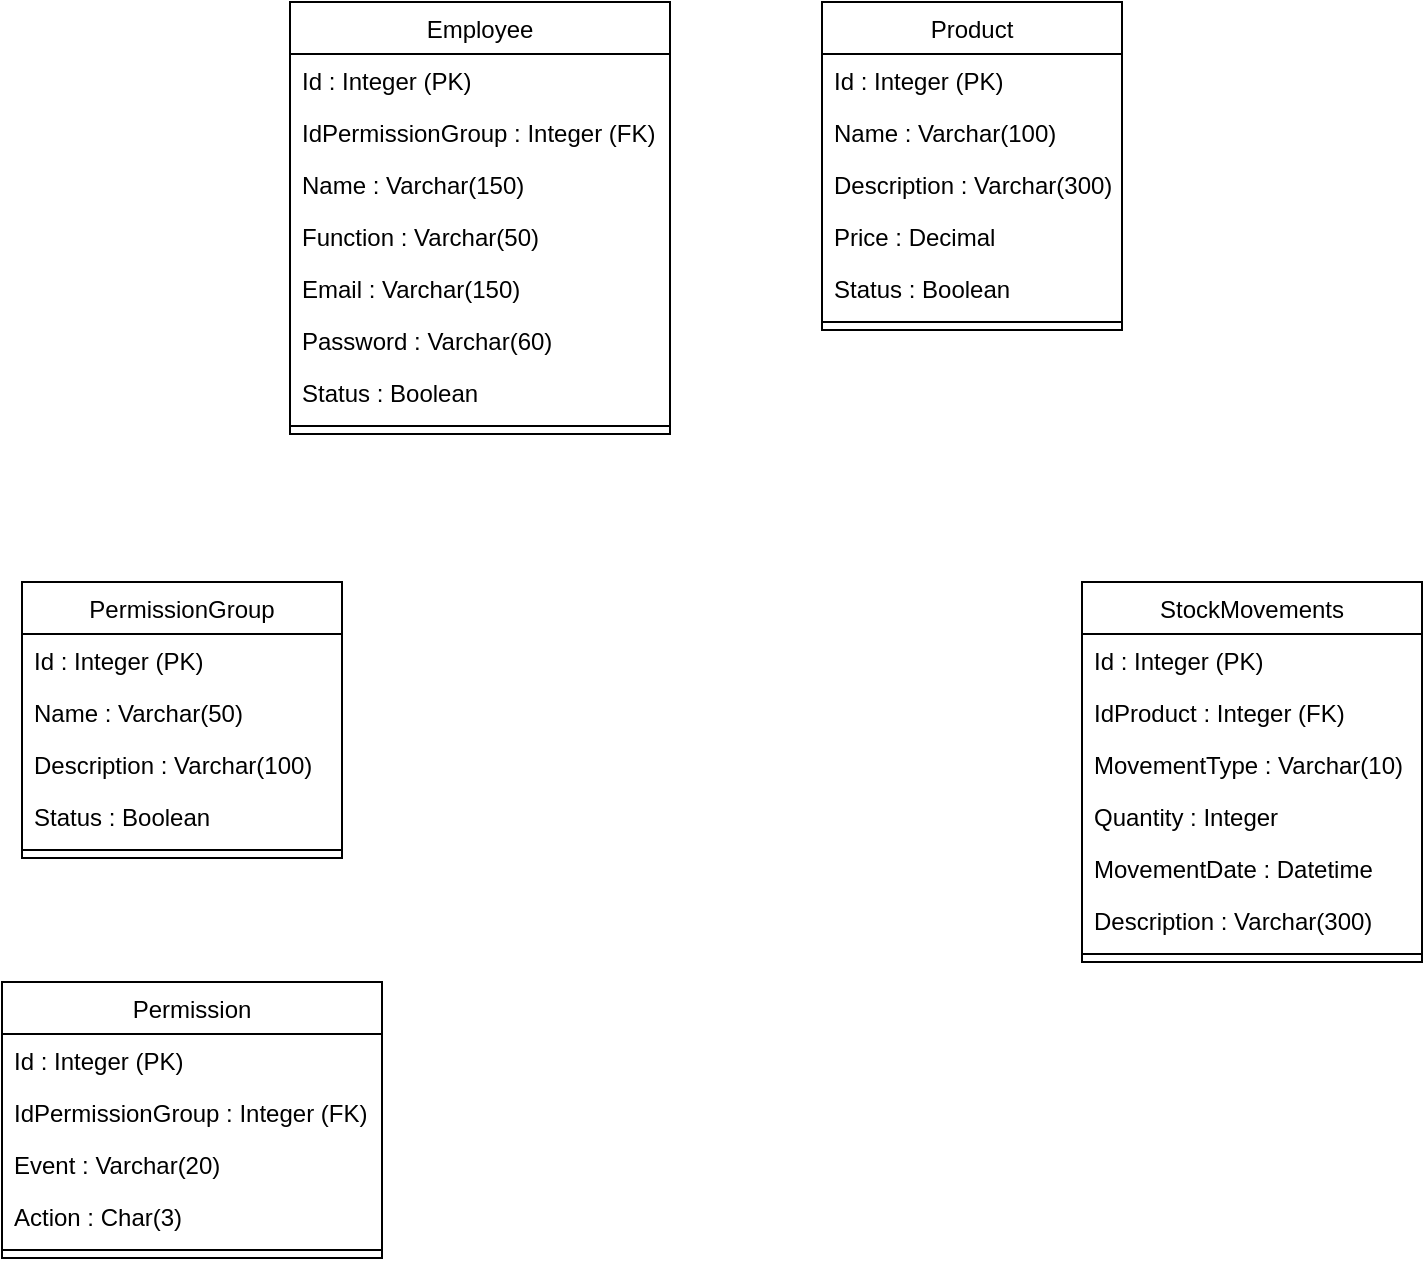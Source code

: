 <mxfile version="24.8.6">
  <diagram id="C5RBs43oDa-KdzZeNtuy" name="Page-1">
    <mxGraphModel dx="472" dy="819" grid="1" gridSize="10" guides="1" tooltips="1" connect="1" arrows="1" fold="1" page="1" pageScale="1" pageWidth="827" pageHeight="1169" math="0" shadow="0">
      <root>
        <mxCell id="WIyWlLk6GJQsqaUBKTNV-0" />
        <mxCell id="WIyWlLk6GJQsqaUBKTNV-1" parent="WIyWlLk6GJQsqaUBKTNV-0" />
        <mxCell id="zkfFHV4jXpPFQw0GAbJ--6" value="Product&#xa;" style="swimlane;fontStyle=0;align=center;verticalAlign=top;childLayout=stackLayout;horizontal=1;startSize=26;horizontalStack=0;resizeParent=1;resizeLast=0;collapsible=1;marginBottom=0;rounded=0;shadow=0;strokeWidth=1;" parent="WIyWlLk6GJQsqaUBKTNV-1" vertex="1">
          <mxGeometry x="490" y="80" width="150" height="164" as="geometry">
            <mxRectangle x="130" y="380" width="160" height="26" as="alternateBounds" />
          </mxGeometry>
        </mxCell>
        <mxCell id="0N2yQzIOQzk8AQ3bqTrB-21" value="Id : Integer (PK)" style="text;align=left;verticalAlign=top;spacingLeft=4;spacingRight=4;overflow=hidden;rotatable=0;points=[[0,0.5],[1,0.5]];portConstraint=eastwest;" vertex="1" parent="zkfFHV4jXpPFQw0GAbJ--6">
          <mxGeometry y="26" width="150" height="26" as="geometry" />
        </mxCell>
        <mxCell id="zkfFHV4jXpPFQw0GAbJ--7" value="Name : Varchar(100) " style="text;align=left;verticalAlign=top;spacingLeft=4;spacingRight=4;overflow=hidden;rotatable=0;points=[[0,0.5],[1,0.5]];portConstraint=eastwest;" parent="zkfFHV4jXpPFQw0GAbJ--6" vertex="1">
          <mxGeometry y="52" width="150" height="26" as="geometry" />
        </mxCell>
        <mxCell id="zkfFHV4jXpPFQw0GAbJ--8" value="Description : Varchar(300)&#xa;" style="text;align=left;verticalAlign=top;spacingLeft=4;spacingRight=4;overflow=hidden;rotatable=0;points=[[0,0.5],[1,0.5]];portConstraint=eastwest;rounded=0;shadow=0;html=0;" parent="zkfFHV4jXpPFQw0GAbJ--6" vertex="1">
          <mxGeometry y="78" width="150" height="26" as="geometry" />
        </mxCell>
        <mxCell id="oUo9zy7NPPZEL-L0wBPW-3" value="Price : Decimal&#xa;" style="text;align=left;verticalAlign=top;spacingLeft=4;spacingRight=4;overflow=hidden;rotatable=0;points=[[0,0.5],[1,0.5]];portConstraint=eastwest;rounded=0;shadow=0;html=0;" parent="zkfFHV4jXpPFQw0GAbJ--6" vertex="1">
          <mxGeometry y="104" width="150" height="26" as="geometry" />
        </mxCell>
        <mxCell id="0N2yQzIOQzk8AQ3bqTrB-17" value="Status : Boolean&#xa;" style="text;align=left;verticalAlign=top;spacingLeft=4;spacingRight=4;overflow=hidden;rotatable=0;points=[[0,0.5],[1,0.5]];portConstraint=eastwest;rounded=0;shadow=0;html=0;" vertex="1" parent="zkfFHV4jXpPFQw0GAbJ--6">
          <mxGeometry y="130" width="150" height="26" as="geometry" />
        </mxCell>
        <mxCell id="zkfFHV4jXpPFQw0GAbJ--9" value="" style="line;html=1;strokeWidth=1;align=left;verticalAlign=middle;spacingTop=-1;spacingLeft=3;spacingRight=3;rotatable=0;labelPosition=right;points=[];portConstraint=eastwest;" parent="zkfFHV4jXpPFQw0GAbJ--6" vertex="1">
          <mxGeometry y="156" width="150" height="8" as="geometry" />
        </mxCell>
        <mxCell id="zkfFHV4jXpPFQw0GAbJ--13" value="StockMovements&#xa;&#xa;" style="swimlane;fontStyle=0;align=center;verticalAlign=top;childLayout=stackLayout;horizontal=1;startSize=26;horizontalStack=0;resizeParent=1;resizeLast=0;collapsible=1;marginBottom=0;rounded=0;shadow=0;strokeWidth=1;" parent="WIyWlLk6GJQsqaUBKTNV-1" vertex="1">
          <mxGeometry x="620" y="370" width="170" height="190" as="geometry">
            <mxRectangle x="340" y="380" width="170" height="26" as="alternateBounds" />
          </mxGeometry>
        </mxCell>
        <mxCell id="0N2yQzIOQzk8AQ3bqTrB-22" value="Id : Integer (PK)" style="text;align=left;verticalAlign=top;spacingLeft=4;spacingRight=4;overflow=hidden;rotatable=0;points=[[0,0.5],[1,0.5]];portConstraint=eastwest;" vertex="1" parent="zkfFHV4jXpPFQw0GAbJ--13">
          <mxGeometry y="26" width="170" height="26" as="geometry" />
        </mxCell>
        <mxCell id="zkfFHV4jXpPFQw0GAbJ--14" value="IdProduct : Integer (FK)" style="text;align=left;verticalAlign=top;spacingLeft=4;spacingRight=4;overflow=hidden;rotatable=0;points=[[0,0.5],[1,0.5]];portConstraint=eastwest;" parent="zkfFHV4jXpPFQw0GAbJ--13" vertex="1">
          <mxGeometry y="52" width="170" height="26" as="geometry" />
        </mxCell>
        <mxCell id="oUo9zy7NPPZEL-L0wBPW-5" value="MovementType : Varchar(10)" style="text;align=left;verticalAlign=top;spacingLeft=4;spacingRight=4;overflow=hidden;rotatable=0;points=[[0,0.5],[1,0.5]];portConstraint=eastwest;" parent="zkfFHV4jXpPFQw0GAbJ--13" vertex="1">
          <mxGeometry y="78" width="170" height="26" as="geometry" />
        </mxCell>
        <mxCell id="0N2yQzIOQzk8AQ3bqTrB-14" value="Quantity : Integer" style="text;align=left;verticalAlign=top;spacingLeft=4;spacingRight=4;overflow=hidden;rotatable=0;points=[[0,0.5],[1,0.5]];portConstraint=eastwest;" vertex="1" parent="zkfFHV4jXpPFQw0GAbJ--13">
          <mxGeometry y="104" width="170" height="26" as="geometry" />
        </mxCell>
        <mxCell id="0N2yQzIOQzk8AQ3bqTrB-15" value="MovementDate : Datetime" style="text;align=left;verticalAlign=top;spacingLeft=4;spacingRight=4;overflow=hidden;rotatable=0;points=[[0,0.5],[1,0.5]];portConstraint=eastwest;" vertex="1" parent="zkfFHV4jXpPFQw0GAbJ--13">
          <mxGeometry y="130" width="170" height="26" as="geometry" />
        </mxCell>
        <mxCell id="0N2yQzIOQzk8AQ3bqTrB-16" value="Description : Varchar(300)" style="text;align=left;verticalAlign=top;spacingLeft=4;spacingRight=4;overflow=hidden;rotatable=0;points=[[0,0.5],[1,0.5]];portConstraint=eastwest;" vertex="1" parent="zkfFHV4jXpPFQw0GAbJ--13">
          <mxGeometry y="156" width="170" height="26" as="geometry" />
        </mxCell>
        <mxCell id="zkfFHV4jXpPFQw0GAbJ--15" value="" style="line;html=1;strokeWidth=1;align=left;verticalAlign=middle;spacingTop=-1;spacingLeft=3;spacingRight=3;rotatable=0;labelPosition=right;points=[];portConstraint=eastwest;" parent="zkfFHV4jXpPFQw0GAbJ--13" vertex="1">
          <mxGeometry y="182" width="170" height="8" as="geometry" />
        </mxCell>
        <mxCell id="LT2ikEpjK1j3Zc8S1D17-1" value="Employee" style="swimlane;fontStyle=0;align=center;verticalAlign=top;childLayout=stackLayout;horizontal=1;startSize=26;horizontalStack=0;resizeParent=1;resizeLast=0;collapsible=1;marginBottom=0;rounded=0;shadow=0;strokeWidth=1;" parent="WIyWlLk6GJQsqaUBKTNV-1" vertex="1">
          <mxGeometry x="224" y="80" width="190" height="216" as="geometry">
            <mxRectangle x="340" y="380" width="170" height="26" as="alternateBounds" />
          </mxGeometry>
        </mxCell>
        <mxCell id="0N2yQzIOQzk8AQ3bqTrB-20" value="Id : Integer (PK)" style="text;align=left;verticalAlign=top;spacingLeft=4;spacingRight=4;overflow=hidden;rotatable=0;points=[[0,0.5],[1,0.5]];portConstraint=eastwest;" vertex="1" parent="LT2ikEpjK1j3Zc8S1D17-1">
          <mxGeometry y="26" width="190" height="26" as="geometry" />
        </mxCell>
        <mxCell id="LT2ikEpjK1j3Zc8S1D17-9" value="IdPermissionGroup : Integer (FK)&#xa;" style="text;align=left;verticalAlign=top;spacingLeft=4;spacingRight=4;overflow=hidden;rotatable=0;points=[[0,0.5],[1,0.5]];portConstraint=eastwest;" parent="LT2ikEpjK1j3Zc8S1D17-1" vertex="1">
          <mxGeometry y="52" width="190" height="26" as="geometry" />
        </mxCell>
        <mxCell id="LT2ikEpjK1j3Zc8S1D17-2" value="Name : Varchar(150)" style="text;align=left;verticalAlign=top;spacingLeft=4;spacingRight=4;overflow=hidden;rotatable=0;points=[[0,0.5],[1,0.5]];portConstraint=eastwest;" parent="LT2ikEpjK1j3Zc8S1D17-1" vertex="1">
          <mxGeometry y="78" width="190" height="26" as="geometry" />
        </mxCell>
        <mxCell id="LT2ikEpjK1j3Zc8S1D17-3" value="Function : Varchar(50)" style="text;align=left;verticalAlign=top;spacingLeft=4;spacingRight=4;overflow=hidden;rotatable=0;points=[[0,0.5],[1,0.5]];portConstraint=eastwest;" parent="LT2ikEpjK1j3Zc8S1D17-1" vertex="1">
          <mxGeometry y="104" width="190" height="26" as="geometry" />
        </mxCell>
        <mxCell id="0N2yQzIOQzk8AQ3bqTrB-12" value="Email : Varchar(150)" style="text;align=left;verticalAlign=top;spacingLeft=4;spacingRight=4;overflow=hidden;rotatable=0;points=[[0,0.5],[1,0.5]];portConstraint=eastwest;" vertex="1" parent="LT2ikEpjK1j3Zc8S1D17-1">
          <mxGeometry y="130" width="190" height="26" as="geometry" />
        </mxCell>
        <mxCell id="0N2yQzIOQzk8AQ3bqTrB-13" value="Password : Varchar(60)" style="text;align=left;verticalAlign=top;spacingLeft=4;spacingRight=4;overflow=hidden;rotatable=0;points=[[0,0.5],[1,0.5]];portConstraint=eastwest;" vertex="1" parent="LT2ikEpjK1j3Zc8S1D17-1">
          <mxGeometry y="156" width="190" height="26" as="geometry" />
        </mxCell>
        <mxCell id="0N2yQzIOQzk8AQ3bqTrB-23" value="Status : Boolean" style="text;align=left;verticalAlign=top;spacingLeft=4;spacingRight=4;overflow=hidden;rotatable=0;points=[[0,0.5],[1,0.5]];portConstraint=eastwest;" vertex="1" parent="LT2ikEpjK1j3Zc8S1D17-1">
          <mxGeometry y="182" width="190" height="26" as="geometry" />
        </mxCell>
        <mxCell id="LT2ikEpjK1j3Zc8S1D17-4" value="" style="line;html=1;strokeWidth=1;align=left;verticalAlign=middle;spacingTop=-1;spacingLeft=3;spacingRight=3;rotatable=0;labelPosition=right;points=[];portConstraint=eastwest;" parent="LT2ikEpjK1j3Zc8S1D17-1" vertex="1">
          <mxGeometry y="208" width="190" height="8" as="geometry" />
        </mxCell>
        <mxCell id="LT2ikEpjK1j3Zc8S1D17-5" value="PermissionGroup" style="swimlane;fontStyle=0;align=center;verticalAlign=top;childLayout=stackLayout;horizontal=1;startSize=26;horizontalStack=0;resizeParent=1;resizeLast=0;collapsible=1;marginBottom=0;rounded=0;shadow=0;strokeWidth=1;" parent="WIyWlLk6GJQsqaUBKTNV-1" vertex="1">
          <mxGeometry x="90" y="370" width="160" height="138" as="geometry">
            <mxRectangle x="340" y="380" width="170" height="26" as="alternateBounds" />
          </mxGeometry>
        </mxCell>
        <mxCell id="0N2yQzIOQzk8AQ3bqTrB-18" value="Id : Integer (PK)" style="text;align=left;verticalAlign=top;spacingLeft=4;spacingRight=4;overflow=hidden;rotatable=0;points=[[0,0.5],[1,0.5]];portConstraint=eastwest;" vertex="1" parent="LT2ikEpjK1j3Zc8S1D17-5">
          <mxGeometry y="26" width="160" height="26" as="geometry" />
        </mxCell>
        <mxCell id="LT2ikEpjK1j3Zc8S1D17-6" value="Name : Varchar(50)" style="text;align=left;verticalAlign=top;spacingLeft=4;spacingRight=4;overflow=hidden;rotatable=0;points=[[0,0.5],[1,0.5]];portConstraint=eastwest;" parent="LT2ikEpjK1j3Zc8S1D17-5" vertex="1">
          <mxGeometry y="52" width="160" height="26" as="geometry" />
        </mxCell>
        <mxCell id="LT2ikEpjK1j3Zc8S1D17-7" value="Description : Varchar(100)" style="text;align=left;verticalAlign=top;spacingLeft=4;spacingRight=4;overflow=hidden;rotatable=0;points=[[0,0.5],[1,0.5]];portConstraint=eastwest;" parent="LT2ikEpjK1j3Zc8S1D17-5" vertex="1">
          <mxGeometry y="78" width="160" height="26" as="geometry" />
        </mxCell>
        <mxCell id="0N2yQzIOQzk8AQ3bqTrB-24" value="Status : Boolean" style="text;align=left;verticalAlign=top;spacingLeft=4;spacingRight=4;overflow=hidden;rotatable=0;points=[[0,0.5],[1,0.5]];portConstraint=eastwest;" vertex="1" parent="LT2ikEpjK1j3Zc8S1D17-5">
          <mxGeometry y="104" width="160" height="26" as="geometry" />
        </mxCell>
        <mxCell id="LT2ikEpjK1j3Zc8S1D17-8" value="" style="line;html=1;strokeWidth=1;align=left;verticalAlign=middle;spacingTop=-1;spacingLeft=3;spacingRight=3;rotatable=0;labelPosition=right;points=[];portConstraint=eastwest;" parent="LT2ikEpjK1j3Zc8S1D17-5" vertex="1">
          <mxGeometry y="130" width="160" height="8" as="geometry" />
        </mxCell>
        <mxCell id="0N2yQzIOQzk8AQ3bqTrB-0" value="Permission" style="swimlane;fontStyle=0;align=center;verticalAlign=top;childLayout=stackLayout;horizontal=1;startSize=26;horizontalStack=0;resizeParent=1;resizeLast=0;collapsible=1;marginBottom=0;rounded=0;shadow=0;strokeWidth=1;" vertex="1" parent="WIyWlLk6GJQsqaUBKTNV-1">
          <mxGeometry x="80" y="570" width="190" height="138" as="geometry">
            <mxRectangle x="340" y="380" width="170" height="26" as="alternateBounds" />
          </mxGeometry>
        </mxCell>
        <mxCell id="0N2yQzIOQzk8AQ3bqTrB-19" value="Id : Integer (PK)" style="text;align=left;verticalAlign=top;spacingLeft=4;spacingRight=4;overflow=hidden;rotatable=0;points=[[0,0.5],[1,0.5]];portConstraint=eastwest;" vertex="1" parent="0N2yQzIOQzk8AQ3bqTrB-0">
          <mxGeometry y="26" width="190" height="26" as="geometry" />
        </mxCell>
        <mxCell id="0N2yQzIOQzk8AQ3bqTrB-1" value="IdPermissionGroup : Integer (FK)" style="text;align=left;verticalAlign=top;spacingLeft=4;spacingRight=4;overflow=hidden;rotatable=0;points=[[0,0.5],[1,0.5]];portConstraint=eastwest;" vertex="1" parent="0N2yQzIOQzk8AQ3bqTrB-0">
          <mxGeometry y="52" width="190" height="26" as="geometry" />
        </mxCell>
        <mxCell id="0N2yQzIOQzk8AQ3bqTrB-2" value="Event : Varchar(20)" style="text;align=left;verticalAlign=top;spacingLeft=4;spacingRight=4;overflow=hidden;rotatable=0;points=[[0,0.5],[1,0.5]];portConstraint=eastwest;" vertex="1" parent="0N2yQzIOQzk8AQ3bqTrB-0">
          <mxGeometry y="78" width="190" height="26" as="geometry" />
        </mxCell>
        <mxCell id="0N2yQzIOQzk8AQ3bqTrB-5" value="Action : Char(3)" style="text;align=left;verticalAlign=top;spacingLeft=4;spacingRight=4;overflow=hidden;rotatable=0;points=[[0,0.5],[1,0.5]];portConstraint=eastwest;" vertex="1" parent="0N2yQzIOQzk8AQ3bqTrB-0">
          <mxGeometry y="104" width="190" height="26" as="geometry" />
        </mxCell>
        <mxCell id="0N2yQzIOQzk8AQ3bqTrB-3" value="" style="line;html=1;strokeWidth=1;align=left;verticalAlign=middle;spacingTop=-1;spacingLeft=3;spacingRight=3;rotatable=0;labelPosition=right;points=[];portConstraint=eastwest;" vertex="1" parent="0N2yQzIOQzk8AQ3bqTrB-0">
          <mxGeometry y="130" width="190" height="8" as="geometry" />
        </mxCell>
      </root>
    </mxGraphModel>
  </diagram>
</mxfile>
